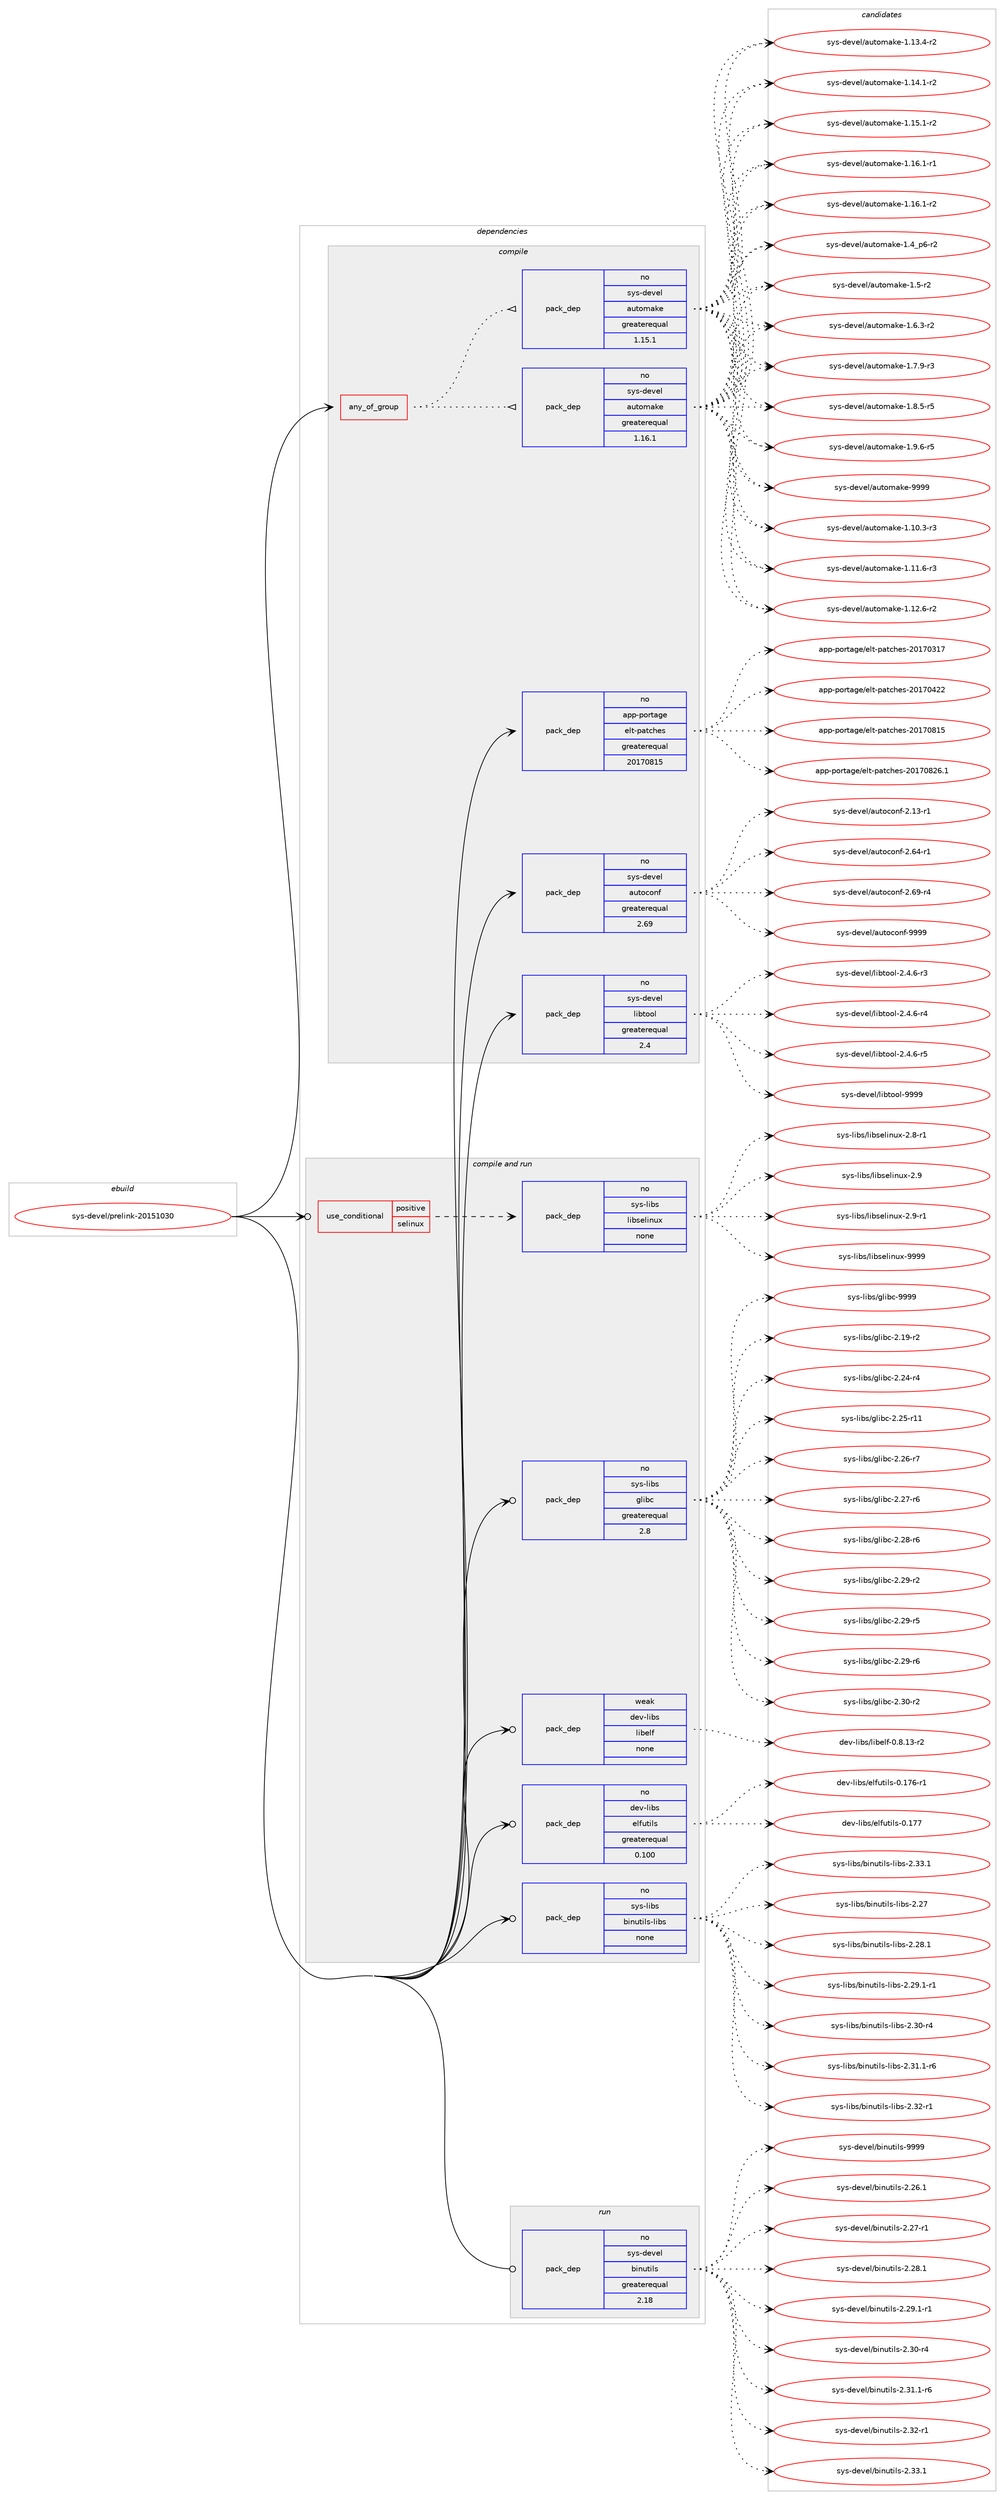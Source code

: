 digraph prolog {

# *************
# Graph options
# *************

newrank=true;
concentrate=true;
compound=true;
graph [rankdir=LR,fontname=Helvetica,fontsize=10,ranksep=1.5];#, ranksep=2.5, nodesep=0.2];
edge  [arrowhead=vee];
node  [fontname=Helvetica,fontsize=10];

# **********
# The ebuild
# **********

subgraph cluster_leftcol {
color=gray;
rank=same;
label=<<i>ebuild</i>>;
id [label="sys-devel/prelink-20151030", color=red, width=4, href="../sys-devel/prelink-20151030.svg"];
}

# ****************
# The dependencies
# ****************

subgraph cluster_midcol {
color=gray;
label=<<i>dependencies</i>>;
subgraph cluster_compile {
fillcolor="#eeeeee";
style=filled;
label=<<i>compile</i>>;
subgraph any15062 {
dependency890720 [label=<<TABLE BORDER="0" CELLBORDER="1" CELLSPACING="0" CELLPADDING="4"><TR><TD CELLPADDING="10">any_of_group</TD></TR></TABLE>>, shape=none, color=red];subgraph pack661032 {
dependency890721 [label=<<TABLE BORDER="0" CELLBORDER="1" CELLSPACING="0" CELLPADDING="4" WIDTH="220"><TR><TD ROWSPAN="6" CELLPADDING="30">pack_dep</TD></TR><TR><TD WIDTH="110">no</TD></TR><TR><TD>sys-devel</TD></TR><TR><TD>automake</TD></TR><TR><TD>greaterequal</TD></TR><TR><TD>1.16.1</TD></TR></TABLE>>, shape=none, color=blue];
}
dependency890720:e -> dependency890721:w [weight=20,style="dotted",arrowhead="oinv"];
subgraph pack661033 {
dependency890722 [label=<<TABLE BORDER="0" CELLBORDER="1" CELLSPACING="0" CELLPADDING="4" WIDTH="220"><TR><TD ROWSPAN="6" CELLPADDING="30">pack_dep</TD></TR><TR><TD WIDTH="110">no</TD></TR><TR><TD>sys-devel</TD></TR><TR><TD>automake</TD></TR><TR><TD>greaterequal</TD></TR><TR><TD>1.15.1</TD></TR></TABLE>>, shape=none, color=blue];
}
dependency890720:e -> dependency890722:w [weight=20,style="dotted",arrowhead="oinv"];
}
id:e -> dependency890720:w [weight=20,style="solid",arrowhead="vee"];
subgraph pack661034 {
dependency890723 [label=<<TABLE BORDER="0" CELLBORDER="1" CELLSPACING="0" CELLPADDING="4" WIDTH="220"><TR><TD ROWSPAN="6" CELLPADDING="30">pack_dep</TD></TR><TR><TD WIDTH="110">no</TD></TR><TR><TD>app-portage</TD></TR><TR><TD>elt-patches</TD></TR><TR><TD>greaterequal</TD></TR><TR><TD>20170815</TD></TR></TABLE>>, shape=none, color=blue];
}
id:e -> dependency890723:w [weight=20,style="solid",arrowhead="vee"];
subgraph pack661035 {
dependency890724 [label=<<TABLE BORDER="0" CELLBORDER="1" CELLSPACING="0" CELLPADDING="4" WIDTH="220"><TR><TD ROWSPAN="6" CELLPADDING="30">pack_dep</TD></TR><TR><TD WIDTH="110">no</TD></TR><TR><TD>sys-devel</TD></TR><TR><TD>autoconf</TD></TR><TR><TD>greaterequal</TD></TR><TR><TD>2.69</TD></TR></TABLE>>, shape=none, color=blue];
}
id:e -> dependency890724:w [weight=20,style="solid",arrowhead="vee"];
subgraph pack661036 {
dependency890725 [label=<<TABLE BORDER="0" CELLBORDER="1" CELLSPACING="0" CELLPADDING="4" WIDTH="220"><TR><TD ROWSPAN="6" CELLPADDING="30">pack_dep</TD></TR><TR><TD WIDTH="110">no</TD></TR><TR><TD>sys-devel</TD></TR><TR><TD>libtool</TD></TR><TR><TD>greaterequal</TD></TR><TR><TD>2.4</TD></TR></TABLE>>, shape=none, color=blue];
}
id:e -> dependency890725:w [weight=20,style="solid",arrowhead="vee"];
}
subgraph cluster_compileandrun {
fillcolor="#eeeeee";
style=filled;
label=<<i>compile and run</i>>;
subgraph cond214089 {
dependency890726 [label=<<TABLE BORDER="0" CELLBORDER="1" CELLSPACING="0" CELLPADDING="4"><TR><TD ROWSPAN="3" CELLPADDING="10">use_conditional</TD></TR><TR><TD>positive</TD></TR><TR><TD>selinux</TD></TR></TABLE>>, shape=none, color=red];
subgraph pack661037 {
dependency890727 [label=<<TABLE BORDER="0" CELLBORDER="1" CELLSPACING="0" CELLPADDING="4" WIDTH="220"><TR><TD ROWSPAN="6" CELLPADDING="30">pack_dep</TD></TR><TR><TD WIDTH="110">no</TD></TR><TR><TD>sys-libs</TD></TR><TR><TD>libselinux</TD></TR><TR><TD>none</TD></TR><TR><TD></TD></TR></TABLE>>, shape=none, color=blue];
}
dependency890726:e -> dependency890727:w [weight=20,style="dashed",arrowhead="vee"];
}
id:e -> dependency890726:w [weight=20,style="solid",arrowhead="odotvee"];
subgraph pack661038 {
dependency890728 [label=<<TABLE BORDER="0" CELLBORDER="1" CELLSPACING="0" CELLPADDING="4" WIDTH="220"><TR><TD ROWSPAN="6" CELLPADDING="30">pack_dep</TD></TR><TR><TD WIDTH="110">no</TD></TR><TR><TD>dev-libs</TD></TR><TR><TD>elfutils</TD></TR><TR><TD>greaterequal</TD></TR><TR><TD>0.100</TD></TR></TABLE>>, shape=none, color=blue];
}
id:e -> dependency890728:w [weight=20,style="solid",arrowhead="odotvee"];
subgraph pack661039 {
dependency890729 [label=<<TABLE BORDER="0" CELLBORDER="1" CELLSPACING="0" CELLPADDING="4" WIDTH="220"><TR><TD ROWSPAN="6" CELLPADDING="30">pack_dep</TD></TR><TR><TD WIDTH="110">no</TD></TR><TR><TD>sys-libs</TD></TR><TR><TD>binutils-libs</TD></TR><TR><TD>none</TD></TR><TR><TD></TD></TR></TABLE>>, shape=none, color=blue];
}
id:e -> dependency890729:w [weight=20,style="solid",arrowhead="odotvee"];
subgraph pack661040 {
dependency890730 [label=<<TABLE BORDER="0" CELLBORDER="1" CELLSPACING="0" CELLPADDING="4" WIDTH="220"><TR><TD ROWSPAN="6" CELLPADDING="30">pack_dep</TD></TR><TR><TD WIDTH="110">no</TD></TR><TR><TD>sys-libs</TD></TR><TR><TD>glibc</TD></TR><TR><TD>greaterequal</TD></TR><TR><TD>2.8</TD></TR></TABLE>>, shape=none, color=blue];
}
id:e -> dependency890730:w [weight=20,style="solid",arrowhead="odotvee"];
subgraph pack661041 {
dependency890731 [label=<<TABLE BORDER="0" CELLBORDER="1" CELLSPACING="0" CELLPADDING="4" WIDTH="220"><TR><TD ROWSPAN="6" CELLPADDING="30">pack_dep</TD></TR><TR><TD WIDTH="110">weak</TD></TR><TR><TD>dev-libs</TD></TR><TR><TD>libelf</TD></TR><TR><TD>none</TD></TR><TR><TD></TD></TR></TABLE>>, shape=none, color=blue];
}
id:e -> dependency890731:w [weight=20,style="solid",arrowhead="odotvee"];
}
subgraph cluster_run {
fillcolor="#eeeeee";
style=filled;
label=<<i>run</i>>;
subgraph pack661042 {
dependency890732 [label=<<TABLE BORDER="0" CELLBORDER="1" CELLSPACING="0" CELLPADDING="4" WIDTH="220"><TR><TD ROWSPAN="6" CELLPADDING="30">pack_dep</TD></TR><TR><TD WIDTH="110">no</TD></TR><TR><TD>sys-devel</TD></TR><TR><TD>binutils</TD></TR><TR><TD>greaterequal</TD></TR><TR><TD>2.18</TD></TR></TABLE>>, shape=none, color=blue];
}
id:e -> dependency890732:w [weight=20,style="solid",arrowhead="odot"];
}
}

# **************
# The candidates
# **************

subgraph cluster_choices {
rank=same;
color=gray;
label=<<i>candidates</i>>;

subgraph choice661032 {
color=black;
nodesep=1;
choice11512111545100101118101108479711711611110997107101454946494846514511451 [label="sys-devel/automake-1.10.3-r3", color=red, width=4,href="../sys-devel/automake-1.10.3-r3.svg"];
choice11512111545100101118101108479711711611110997107101454946494946544511451 [label="sys-devel/automake-1.11.6-r3", color=red, width=4,href="../sys-devel/automake-1.11.6-r3.svg"];
choice11512111545100101118101108479711711611110997107101454946495046544511450 [label="sys-devel/automake-1.12.6-r2", color=red, width=4,href="../sys-devel/automake-1.12.6-r2.svg"];
choice11512111545100101118101108479711711611110997107101454946495146524511450 [label="sys-devel/automake-1.13.4-r2", color=red, width=4,href="../sys-devel/automake-1.13.4-r2.svg"];
choice11512111545100101118101108479711711611110997107101454946495246494511450 [label="sys-devel/automake-1.14.1-r2", color=red, width=4,href="../sys-devel/automake-1.14.1-r2.svg"];
choice11512111545100101118101108479711711611110997107101454946495346494511450 [label="sys-devel/automake-1.15.1-r2", color=red, width=4,href="../sys-devel/automake-1.15.1-r2.svg"];
choice11512111545100101118101108479711711611110997107101454946495446494511449 [label="sys-devel/automake-1.16.1-r1", color=red, width=4,href="../sys-devel/automake-1.16.1-r1.svg"];
choice11512111545100101118101108479711711611110997107101454946495446494511450 [label="sys-devel/automake-1.16.1-r2", color=red, width=4,href="../sys-devel/automake-1.16.1-r2.svg"];
choice115121115451001011181011084797117116111109971071014549465295112544511450 [label="sys-devel/automake-1.4_p6-r2", color=red, width=4,href="../sys-devel/automake-1.4_p6-r2.svg"];
choice11512111545100101118101108479711711611110997107101454946534511450 [label="sys-devel/automake-1.5-r2", color=red, width=4,href="../sys-devel/automake-1.5-r2.svg"];
choice115121115451001011181011084797117116111109971071014549465446514511450 [label="sys-devel/automake-1.6.3-r2", color=red, width=4,href="../sys-devel/automake-1.6.3-r2.svg"];
choice115121115451001011181011084797117116111109971071014549465546574511451 [label="sys-devel/automake-1.7.9-r3", color=red, width=4,href="../sys-devel/automake-1.7.9-r3.svg"];
choice115121115451001011181011084797117116111109971071014549465646534511453 [label="sys-devel/automake-1.8.5-r5", color=red, width=4,href="../sys-devel/automake-1.8.5-r5.svg"];
choice115121115451001011181011084797117116111109971071014549465746544511453 [label="sys-devel/automake-1.9.6-r5", color=red, width=4,href="../sys-devel/automake-1.9.6-r5.svg"];
choice115121115451001011181011084797117116111109971071014557575757 [label="sys-devel/automake-9999", color=red, width=4,href="../sys-devel/automake-9999.svg"];
dependency890721:e -> choice11512111545100101118101108479711711611110997107101454946494846514511451:w [style=dotted,weight="100"];
dependency890721:e -> choice11512111545100101118101108479711711611110997107101454946494946544511451:w [style=dotted,weight="100"];
dependency890721:e -> choice11512111545100101118101108479711711611110997107101454946495046544511450:w [style=dotted,weight="100"];
dependency890721:e -> choice11512111545100101118101108479711711611110997107101454946495146524511450:w [style=dotted,weight="100"];
dependency890721:e -> choice11512111545100101118101108479711711611110997107101454946495246494511450:w [style=dotted,weight="100"];
dependency890721:e -> choice11512111545100101118101108479711711611110997107101454946495346494511450:w [style=dotted,weight="100"];
dependency890721:e -> choice11512111545100101118101108479711711611110997107101454946495446494511449:w [style=dotted,weight="100"];
dependency890721:e -> choice11512111545100101118101108479711711611110997107101454946495446494511450:w [style=dotted,weight="100"];
dependency890721:e -> choice115121115451001011181011084797117116111109971071014549465295112544511450:w [style=dotted,weight="100"];
dependency890721:e -> choice11512111545100101118101108479711711611110997107101454946534511450:w [style=dotted,weight="100"];
dependency890721:e -> choice115121115451001011181011084797117116111109971071014549465446514511450:w [style=dotted,weight="100"];
dependency890721:e -> choice115121115451001011181011084797117116111109971071014549465546574511451:w [style=dotted,weight="100"];
dependency890721:e -> choice115121115451001011181011084797117116111109971071014549465646534511453:w [style=dotted,weight="100"];
dependency890721:e -> choice115121115451001011181011084797117116111109971071014549465746544511453:w [style=dotted,weight="100"];
dependency890721:e -> choice115121115451001011181011084797117116111109971071014557575757:w [style=dotted,weight="100"];
}
subgraph choice661033 {
color=black;
nodesep=1;
choice11512111545100101118101108479711711611110997107101454946494846514511451 [label="sys-devel/automake-1.10.3-r3", color=red, width=4,href="../sys-devel/automake-1.10.3-r3.svg"];
choice11512111545100101118101108479711711611110997107101454946494946544511451 [label="sys-devel/automake-1.11.6-r3", color=red, width=4,href="../sys-devel/automake-1.11.6-r3.svg"];
choice11512111545100101118101108479711711611110997107101454946495046544511450 [label="sys-devel/automake-1.12.6-r2", color=red, width=4,href="../sys-devel/automake-1.12.6-r2.svg"];
choice11512111545100101118101108479711711611110997107101454946495146524511450 [label="sys-devel/automake-1.13.4-r2", color=red, width=4,href="../sys-devel/automake-1.13.4-r2.svg"];
choice11512111545100101118101108479711711611110997107101454946495246494511450 [label="sys-devel/automake-1.14.1-r2", color=red, width=4,href="../sys-devel/automake-1.14.1-r2.svg"];
choice11512111545100101118101108479711711611110997107101454946495346494511450 [label="sys-devel/automake-1.15.1-r2", color=red, width=4,href="../sys-devel/automake-1.15.1-r2.svg"];
choice11512111545100101118101108479711711611110997107101454946495446494511449 [label="sys-devel/automake-1.16.1-r1", color=red, width=4,href="../sys-devel/automake-1.16.1-r1.svg"];
choice11512111545100101118101108479711711611110997107101454946495446494511450 [label="sys-devel/automake-1.16.1-r2", color=red, width=4,href="../sys-devel/automake-1.16.1-r2.svg"];
choice115121115451001011181011084797117116111109971071014549465295112544511450 [label="sys-devel/automake-1.4_p6-r2", color=red, width=4,href="../sys-devel/automake-1.4_p6-r2.svg"];
choice11512111545100101118101108479711711611110997107101454946534511450 [label="sys-devel/automake-1.5-r2", color=red, width=4,href="../sys-devel/automake-1.5-r2.svg"];
choice115121115451001011181011084797117116111109971071014549465446514511450 [label="sys-devel/automake-1.6.3-r2", color=red, width=4,href="../sys-devel/automake-1.6.3-r2.svg"];
choice115121115451001011181011084797117116111109971071014549465546574511451 [label="sys-devel/automake-1.7.9-r3", color=red, width=4,href="../sys-devel/automake-1.7.9-r3.svg"];
choice115121115451001011181011084797117116111109971071014549465646534511453 [label="sys-devel/automake-1.8.5-r5", color=red, width=4,href="../sys-devel/automake-1.8.5-r5.svg"];
choice115121115451001011181011084797117116111109971071014549465746544511453 [label="sys-devel/automake-1.9.6-r5", color=red, width=4,href="../sys-devel/automake-1.9.6-r5.svg"];
choice115121115451001011181011084797117116111109971071014557575757 [label="sys-devel/automake-9999", color=red, width=4,href="../sys-devel/automake-9999.svg"];
dependency890722:e -> choice11512111545100101118101108479711711611110997107101454946494846514511451:w [style=dotted,weight="100"];
dependency890722:e -> choice11512111545100101118101108479711711611110997107101454946494946544511451:w [style=dotted,weight="100"];
dependency890722:e -> choice11512111545100101118101108479711711611110997107101454946495046544511450:w [style=dotted,weight="100"];
dependency890722:e -> choice11512111545100101118101108479711711611110997107101454946495146524511450:w [style=dotted,weight="100"];
dependency890722:e -> choice11512111545100101118101108479711711611110997107101454946495246494511450:w [style=dotted,weight="100"];
dependency890722:e -> choice11512111545100101118101108479711711611110997107101454946495346494511450:w [style=dotted,weight="100"];
dependency890722:e -> choice11512111545100101118101108479711711611110997107101454946495446494511449:w [style=dotted,weight="100"];
dependency890722:e -> choice11512111545100101118101108479711711611110997107101454946495446494511450:w [style=dotted,weight="100"];
dependency890722:e -> choice115121115451001011181011084797117116111109971071014549465295112544511450:w [style=dotted,weight="100"];
dependency890722:e -> choice11512111545100101118101108479711711611110997107101454946534511450:w [style=dotted,weight="100"];
dependency890722:e -> choice115121115451001011181011084797117116111109971071014549465446514511450:w [style=dotted,weight="100"];
dependency890722:e -> choice115121115451001011181011084797117116111109971071014549465546574511451:w [style=dotted,weight="100"];
dependency890722:e -> choice115121115451001011181011084797117116111109971071014549465646534511453:w [style=dotted,weight="100"];
dependency890722:e -> choice115121115451001011181011084797117116111109971071014549465746544511453:w [style=dotted,weight="100"];
dependency890722:e -> choice115121115451001011181011084797117116111109971071014557575757:w [style=dotted,weight="100"];
}
subgraph choice661034 {
color=black;
nodesep=1;
choice97112112451121111141169710310147101108116451129711699104101115455048495548514955 [label="app-portage/elt-patches-20170317", color=red, width=4,href="../app-portage/elt-patches-20170317.svg"];
choice97112112451121111141169710310147101108116451129711699104101115455048495548525050 [label="app-portage/elt-patches-20170422", color=red, width=4,href="../app-portage/elt-patches-20170422.svg"];
choice97112112451121111141169710310147101108116451129711699104101115455048495548564953 [label="app-portage/elt-patches-20170815", color=red, width=4,href="../app-portage/elt-patches-20170815.svg"];
choice971121124511211111411697103101471011081164511297116991041011154550484955485650544649 [label="app-portage/elt-patches-20170826.1", color=red, width=4,href="../app-portage/elt-patches-20170826.1.svg"];
dependency890723:e -> choice97112112451121111141169710310147101108116451129711699104101115455048495548514955:w [style=dotted,weight="100"];
dependency890723:e -> choice97112112451121111141169710310147101108116451129711699104101115455048495548525050:w [style=dotted,weight="100"];
dependency890723:e -> choice97112112451121111141169710310147101108116451129711699104101115455048495548564953:w [style=dotted,weight="100"];
dependency890723:e -> choice971121124511211111411697103101471011081164511297116991041011154550484955485650544649:w [style=dotted,weight="100"];
}
subgraph choice661035 {
color=black;
nodesep=1;
choice1151211154510010111810110847971171161119911111010245504649514511449 [label="sys-devel/autoconf-2.13-r1", color=red, width=4,href="../sys-devel/autoconf-2.13-r1.svg"];
choice1151211154510010111810110847971171161119911111010245504654524511449 [label="sys-devel/autoconf-2.64-r1", color=red, width=4,href="../sys-devel/autoconf-2.64-r1.svg"];
choice1151211154510010111810110847971171161119911111010245504654574511452 [label="sys-devel/autoconf-2.69-r4", color=red, width=4,href="../sys-devel/autoconf-2.69-r4.svg"];
choice115121115451001011181011084797117116111991111101024557575757 [label="sys-devel/autoconf-9999", color=red, width=4,href="../sys-devel/autoconf-9999.svg"];
dependency890724:e -> choice1151211154510010111810110847971171161119911111010245504649514511449:w [style=dotted,weight="100"];
dependency890724:e -> choice1151211154510010111810110847971171161119911111010245504654524511449:w [style=dotted,weight="100"];
dependency890724:e -> choice1151211154510010111810110847971171161119911111010245504654574511452:w [style=dotted,weight="100"];
dependency890724:e -> choice115121115451001011181011084797117116111991111101024557575757:w [style=dotted,weight="100"];
}
subgraph choice661036 {
color=black;
nodesep=1;
choice1151211154510010111810110847108105981161111111084550465246544511451 [label="sys-devel/libtool-2.4.6-r3", color=red, width=4,href="../sys-devel/libtool-2.4.6-r3.svg"];
choice1151211154510010111810110847108105981161111111084550465246544511452 [label="sys-devel/libtool-2.4.6-r4", color=red, width=4,href="../sys-devel/libtool-2.4.6-r4.svg"];
choice1151211154510010111810110847108105981161111111084550465246544511453 [label="sys-devel/libtool-2.4.6-r5", color=red, width=4,href="../sys-devel/libtool-2.4.6-r5.svg"];
choice1151211154510010111810110847108105981161111111084557575757 [label="sys-devel/libtool-9999", color=red, width=4,href="../sys-devel/libtool-9999.svg"];
dependency890725:e -> choice1151211154510010111810110847108105981161111111084550465246544511451:w [style=dotted,weight="100"];
dependency890725:e -> choice1151211154510010111810110847108105981161111111084550465246544511452:w [style=dotted,weight="100"];
dependency890725:e -> choice1151211154510010111810110847108105981161111111084550465246544511453:w [style=dotted,weight="100"];
dependency890725:e -> choice1151211154510010111810110847108105981161111111084557575757:w [style=dotted,weight="100"];
}
subgraph choice661037 {
color=black;
nodesep=1;
choice11512111545108105981154710810598115101108105110117120455046564511449 [label="sys-libs/libselinux-2.8-r1", color=red, width=4,href="../sys-libs/libselinux-2.8-r1.svg"];
choice1151211154510810598115471081059811510110810511011712045504657 [label="sys-libs/libselinux-2.9", color=red, width=4,href="../sys-libs/libselinux-2.9.svg"];
choice11512111545108105981154710810598115101108105110117120455046574511449 [label="sys-libs/libselinux-2.9-r1", color=red, width=4,href="../sys-libs/libselinux-2.9-r1.svg"];
choice115121115451081059811547108105981151011081051101171204557575757 [label="sys-libs/libselinux-9999", color=red, width=4,href="../sys-libs/libselinux-9999.svg"];
dependency890727:e -> choice11512111545108105981154710810598115101108105110117120455046564511449:w [style=dotted,weight="100"];
dependency890727:e -> choice1151211154510810598115471081059811510110810511011712045504657:w [style=dotted,weight="100"];
dependency890727:e -> choice11512111545108105981154710810598115101108105110117120455046574511449:w [style=dotted,weight="100"];
dependency890727:e -> choice115121115451081059811547108105981151011081051101171204557575757:w [style=dotted,weight="100"];
}
subgraph choice661038 {
color=black;
nodesep=1;
choice1001011184510810598115471011081021171161051081154548464955544511449 [label="dev-libs/elfutils-0.176-r1", color=red, width=4,href="../dev-libs/elfutils-0.176-r1.svg"];
choice100101118451081059811547101108102117116105108115454846495555 [label="dev-libs/elfutils-0.177", color=red, width=4,href="../dev-libs/elfutils-0.177.svg"];
dependency890728:e -> choice1001011184510810598115471011081021171161051081154548464955544511449:w [style=dotted,weight="100"];
dependency890728:e -> choice100101118451081059811547101108102117116105108115454846495555:w [style=dotted,weight="100"];
}
subgraph choice661039 {
color=black;
nodesep=1;
choice1151211154510810598115479810511011711610510811545108105981154550465055 [label="sys-libs/binutils-libs-2.27", color=red, width=4,href="../sys-libs/binutils-libs-2.27.svg"];
choice11512111545108105981154798105110117116105108115451081059811545504650564649 [label="sys-libs/binutils-libs-2.28.1", color=red, width=4,href="../sys-libs/binutils-libs-2.28.1.svg"];
choice115121115451081059811547981051101171161051081154510810598115455046505746494511449 [label="sys-libs/binutils-libs-2.29.1-r1", color=red, width=4,href="../sys-libs/binutils-libs-2.29.1-r1.svg"];
choice11512111545108105981154798105110117116105108115451081059811545504651484511452 [label="sys-libs/binutils-libs-2.30-r4", color=red, width=4,href="../sys-libs/binutils-libs-2.30-r4.svg"];
choice115121115451081059811547981051101171161051081154510810598115455046514946494511454 [label="sys-libs/binutils-libs-2.31.1-r6", color=red, width=4,href="../sys-libs/binutils-libs-2.31.1-r6.svg"];
choice11512111545108105981154798105110117116105108115451081059811545504651504511449 [label="sys-libs/binutils-libs-2.32-r1", color=red, width=4,href="../sys-libs/binutils-libs-2.32-r1.svg"];
choice11512111545108105981154798105110117116105108115451081059811545504651514649 [label="sys-libs/binutils-libs-2.33.1", color=red, width=4,href="../sys-libs/binutils-libs-2.33.1.svg"];
dependency890729:e -> choice1151211154510810598115479810511011711610510811545108105981154550465055:w [style=dotted,weight="100"];
dependency890729:e -> choice11512111545108105981154798105110117116105108115451081059811545504650564649:w [style=dotted,weight="100"];
dependency890729:e -> choice115121115451081059811547981051101171161051081154510810598115455046505746494511449:w [style=dotted,weight="100"];
dependency890729:e -> choice11512111545108105981154798105110117116105108115451081059811545504651484511452:w [style=dotted,weight="100"];
dependency890729:e -> choice115121115451081059811547981051101171161051081154510810598115455046514946494511454:w [style=dotted,weight="100"];
dependency890729:e -> choice11512111545108105981154798105110117116105108115451081059811545504651504511449:w [style=dotted,weight="100"];
dependency890729:e -> choice11512111545108105981154798105110117116105108115451081059811545504651514649:w [style=dotted,weight="100"];
}
subgraph choice661040 {
color=black;
nodesep=1;
choice115121115451081059811547103108105989945504649574511450 [label="sys-libs/glibc-2.19-r2", color=red, width=4,href="../sys-libs/glibc-2.19-r2.svg"];
choice115121115451081059811547103108105989945504650524511452 [label="sys-libs/glibc-2.24-r4", color=red, width=4,href="../sys-libs/glibc-2.24-r4.svg"];
choice11512111545108105981154710310810598994550465053451144949 [label="sys-libs/glibc-2.25-r11", color=red, width=4,href="../sys-libs/glibc-2.25-r11.svg"];
choice115121115451081059811547103108105989945504650544511455 [label="sys-libs/glibc-2.26-r7", color=red, width=4,href="../sys-libs/glibc-2.26-r7.svg"];
choice115121115451081059811547103108105989945504650554511454 [label="sys-libs/glibc-2.27-r6", color=red, width=4,href="../sys-libs/glibc-2.27-r6.svg"];
choice115121115451081059811547103108105989945504650564511454 [label="sys-libs/glibc-2.28-r6", color=red, width=4,href="../sys-libs/glibc-2.28-r6.svg"];
choice115121115451081059811547103108105989945504650574511450 [label="sys-libs/glibc-2.29-r2", color=red, width=4,href="../sys-libs/glibc-2.29-r2.svg"];
choice115121115451081059811547103108105989945504650574511453 [label="sys-libs/glibc-2.29-r5", color=red, width=4,href="../sys-libs/glibc-2.29-r5.svg"];
choice115121115451081059811547103108105989945504650574511454 [label="sys-libs/glibc-2.29-r6", color=red, width=4,href="../sys-libs/glibc-2.29-r6.svg"];
choice115121115451081059811547103108105989945504651484511450 [label="sys-libs/glibc-2.30-r2", color=red, width=4,href="../sys-libs/glibc-2.30-r2.svg"];
choice11512111545108105981154710310810598994557575757 [label="sys-libs/glibc-9999", color=red, width=4,href="../sys-libs/glibc-9999.svg"];
dependency890730:e -> choice115121115451081059811547103108105989945504649574511450:w [style=dotted,weight="100"];
dependency890730:e -> choice115121115451081059811547103108105989945504650524511452:w [style=dotted,weight="100"];
dependency890730:e -> choice11512111545108105981154710310810598994550465053451144949:w [style=dotted,weight="100"];
dependency890730:e -> choice115121115451081059811547103108105989945504650544511455:w [style=dotted,weight="100"];
dependency890730:e -> choice115121115451081059811547103108105989945504650554511454:w [style=dotted,weight="100"];
dependency890730:e -> choice115121115451081059811547103108105989945504650564511454:w [style=dotted,weight="100"];
dependency890730:e -> choice115121115451081059811547103108105989945504650574511450:w [style=dotted,weight="100"];
dependency890730:e -> choice115121115451081059811547103108105989945504650574511453:w [style=dotted,weight="100"];
dependency890730:e -> choice115121115451081059811547103108105989945504650574511454:w [style=dotted,weight="100"];
dependency890730:e -> choice115121115451081059811547103108105989945504651484511450:w [style=dotted,weight="100"];
dependency890730:e -> choice11512111545108105981154710310810598994557575757:w [style=dotted,weight="100"];
}
subgraph choice661041 {
color=black;
nodesep=1;
choice10010111845108105981154710810598101108102454846564649514511450 [label="dev-libs/libelf-0.8.13-r2", color=red, width=4,href="../dev-libs/libelf-0.8.13-r2.svg"];
dependency890731:e -> choice10010111845108105981154710810598101108102454846564649514511450:w [style=dotted,weight="100"];
}
subgraph choice661042 {
color=black;
nodesep=1;
choice11512111545100101118101108479810511011711610510811545504650544649 [label="sys-devel/binutils-2.26.1", color=red, width=4,href="../sys-devel/binutils-2.26.1.svg"];
choice11512111545100101118101108479810511011711610510811545504650554511449 [label="sys-devel/binutils-2.27-r1", color=red, width=4,href="../sys-devel/binutils-2.27-r1.svg"];
choice11512111545100101118101108479810511011711610510811545504650564649 [label="sys-devel/binutils-2.28.1", color=red, width=4,href="../sys-devel/binutils-2.28.1.svg"];
choice115121115451001011181011084798105110117116105108115455046505746494511449 [label="sys-devel/binutils-2.29.1-r1", color=red, width=4,href="../sys-devel/binutils-2.29.1-r1.svg"];
choice11512111545100101118101108479810511011711610510811545504651484511452 [label="sys-devel/binutils-2.30-r4", color=red, width=4,href="../sys-devel/binutils-2.30-r4.svg"];
choice115121115451001011181011084798105110117116105108115455046514946494511454 [label="sys-devel/binutils-2.31.1-r6", color=red, width=4,href="../sys-devel/binutils-2.31.1-r6.svg"];
choice11512111545100101118101108479810511011711610510811545504651504511449 [label="sys-devel/binutils-2.32-r1", color=red, width=4,href="../sys-devel/binutils-2.32-r1.svg"];
choice11512111545100101118101108479810511011711610510811545504651514649 [label="sys-devel/binutils-2.33.1", color=red, width=4,href="../sys-devel/binutils-2.33.1.svg"];
choice1151211154510010111810110847981051101171161051081154557575757 [label="sys-devel/binutils-9999", color=red, width=4,href="../sys-devel/binutils-9999.svg"];
dependency890732:e -> choice11512111545100101118101108479810511011711610510811545504650544649:w [style=dotted,weight="100"];
dependency890732:e -> choice11512111545100101118101108479810511011711610510811545504650554511449:w [style=dotted,weight="100"];
dependency890732:e -> choice11512111545100101118101108479810511011711610510811545504650564649:w [style=dotted,weight="100"];
dependency890732:e -> choice115121115451001011181011084798105110117116105108115455046505746494511449:w [style=dotted,weight="100"];
dependency890732:e -> choice11512111545100101118101108479810511011711610510811545504651484511452:w [style=dotted,weight="100"];
dependency890732:e -> choice115121115451001011181011084798105110117116105108115455046514946494511454:w [style=dotted,weight="100"];
dependency890732:e -> choice11512111545100101118101108479810511011711610510811545504651504511449:w [style=dotted,weight="100"];
dependency890732:e -> choice11512111545100101118101108479810511011711610510811545504651514649:w [style=dotted,weight="100"];
dependency890732:e -> choice1151211154510010111810110847981051101171161051081154557575757:w [style=dotted,weight="100"];
}
}

}

